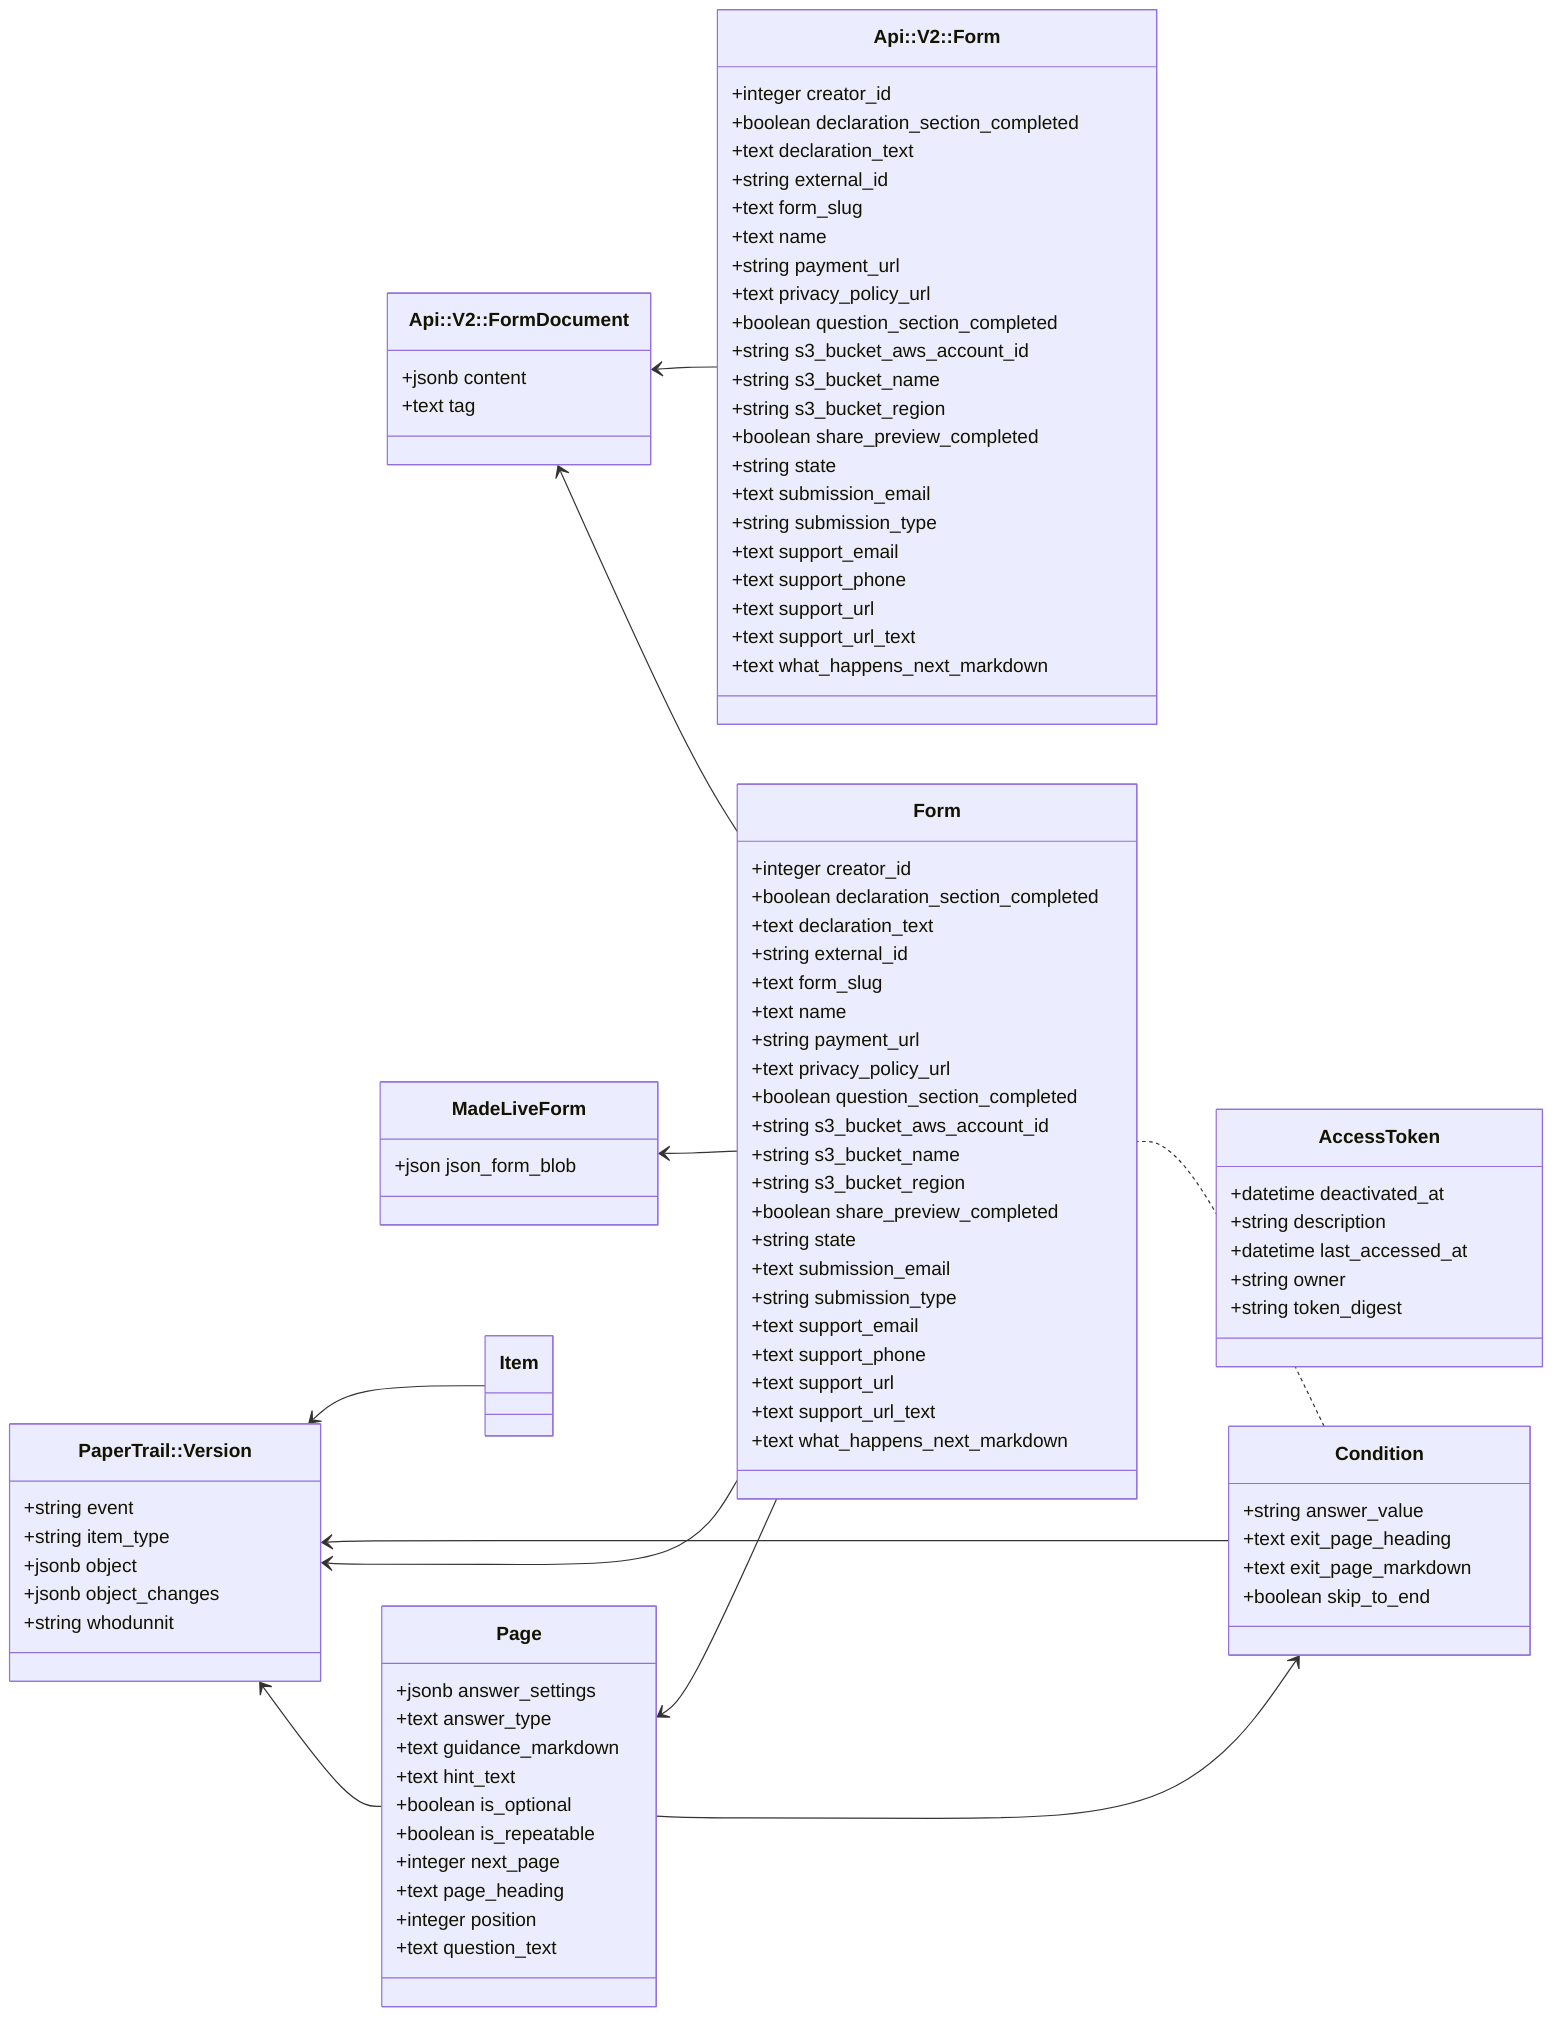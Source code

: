 classDiagram
	direction RL
	class `AccessToken`
	`AccessToken` : +datetime deactivated_at
	`AccessToken` : +string description
	`AccessToken` : +datetime last_accessed_at
	`AccessToken` : +string owner
	`AccessToken` : +string token_digest
	class `Api::V2::Form`
	`Api::V2::Form` : +integer creator_id
	`Api::V2::Form` : +boolean declaration_section_completed
	`Api::V2::Form` : +text declaration_text
	`Api::V2::Form` : +string external_id
	`Api::V2::Form` : +text form_slug
	`Api::V2::Form` : +text name
	`Api::V2::Form` : +string payment_url
	`Api::V2::Form` : +text privacy_policy_url
	`Api::V2::Form` : +boolean question_section_completed
	`Api::V2::Form` : +string s3_bucket_aws_account_id
	`Api::V2::Form` : +string s3_bucket_name
	`Api::V2::Form` : +string s3_bucket_region
	`Api::V2::Form` : +boolean share_preview_completed
	`Api::V2::Form` : +string state
	`Api::V2::Form` : +text submission_email
	`Api::V2::Form` : +string submission_type
	`Api::V2::Form` : +text support_email
	`Api::V2::Form` : +text support_phone
	`Api::V2::Form` : +text support_url
	`Api::V2::Form` : +text support_url_text
	`Api::V2::Form` : +text what_happens_next_markdown
	class `Api::V2::FormDocument`
	`Api::V2::FormDocument` : +jsonb content
	`Api::V2::FormDocument` : +text tag
	class `Condition`
	`Condition` : +string answer_value
	`Condition` : +text exit_page_heading
	`Condition` : +text exit_page_markdown
	`Condition` : +boolean skip_to_end
	class `Form`
	`Form` : +integer creator_id
	`Form` : +boolean declaration_section_completed
	`Form` : +text declaration_text
	`Form` : +string external_id
	`Form` : +text form_slug
	`Form` : +text name
	`Form` : +string payment_url
	`Form` : +text privacy_policy_url
	`Form` : +boolean question_section_completed
	`Form` : +string s3_bucket_aws_account_id
	`Form` : +string s3_bucket_name
	`Form` : +string s3_bucket_region
	`Form` : +boolean share_preview_completed
	`Form` : +string state
	`Form` : +text submission_email
	`Form` : +string submission_type
	`Form` : +text support_email
	`Form` : +text support_phone
	`Form` : +text support_url
	`Form` : +text support_url_text
	`Form` : +text what_happens_next_markdown
	class `MadeLiveForm`
	`MadeLiveForm` : +json json_form_blob
	class `Page`
	`Page` : +jsonb answer_settings
	`Page` : +text answer_type
	`Page` : +text guidance_markdown
	`Page` : +text hint_text
	`Page` : +boolean is_optional
	`Page` : +boolean is_repeatable
	`Page` : +integer next_page
	`Page` : +text page_heading
	`Page` : +integer position
	`Page` : +text question_text
	class `PaperTrail::Version`
	`PaperTrail::Version` : +string event
	`PaperTrail::Version` : +string item_type
	`PaperTrail::Version` : +jsonb object
	`PaperTrail::Version` : +jsonb object_changes
	`PaperTrail::Version` : +string whodunnit
	`Item` --> `PaperTrail::Version`
	`Condition` --> `PaperTrail::Version`
	`Form` --> `PaperTrail::Version`
	`Page` --> `PaperTrail::Version`
	`Api::V2::Form` --> `Api::V2::FormDocument`
	`Form` --> `Page`
	`Page` --> `Condition`
	`Form` --> `MadeLiveForm`
	`Form` --> `Api::V2::FormDocument`
	`Condition` .. `Form`